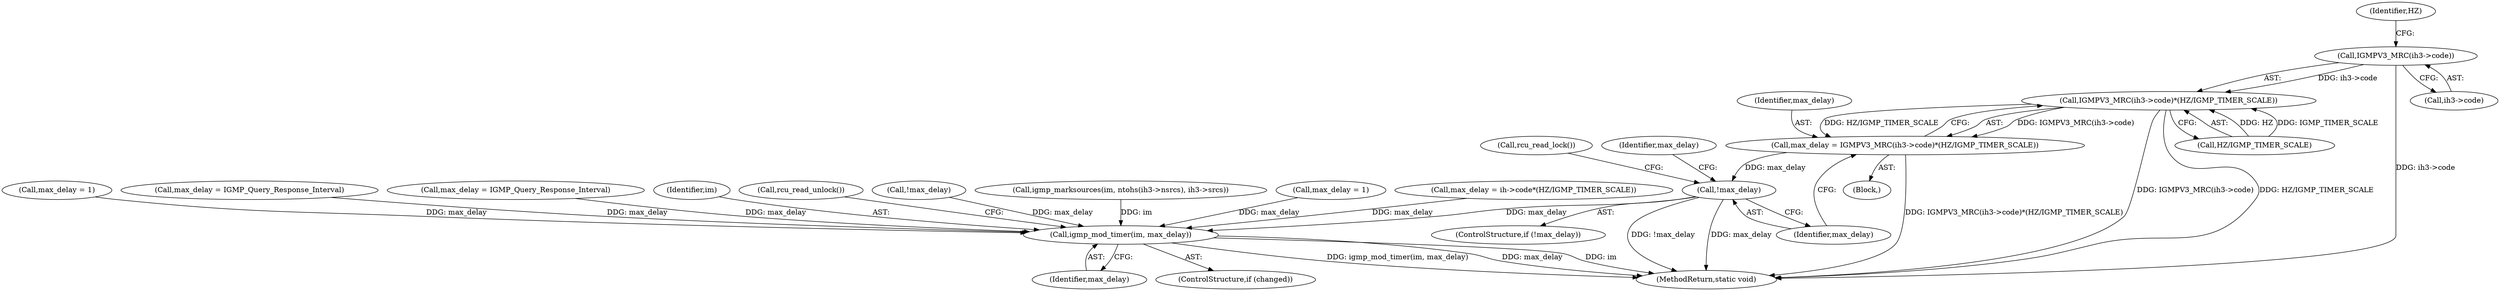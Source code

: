 digraph "0_linux_a8c1f65c79cbbb2f7da782d4c9d15639a9b94b27@pointer" {
"1000225" [label="(Call,IGMPV3_MRC(ih3->code))"];
"1000224" [label="(Call,IGMPV3_MRC(ih3->code)*(HZ/IGMP_TIMER_SCALE))"];
"1000222" [label="(Call,max_delay = IGMPV3_MRC(ih3->code)*(HZ/IGMP_TIMER_SCALE))"];
"1000233" [label="(Call,!max_delay)"];
"1000392" [label="(Call,igmp_mod_timer(im, max_delay))"];
"1000234" [label="(Identifier,max_delay)"];
"1000288" [label="(Call,max_delay = 1)"];
"1000211" [label="(Call,max_delay = IGMP_Query_Response_Interval)"];
"1000153" [label="(Call,max_delay = IGMP_Query_Response_Interval)"];
"1000394" [label="(Identifier,max_delay)"];
"1000224" [label="(Call,IGMPV3_MRC(ih3->code)*(HZ/IGMP_TIMER_SCALE))"];
"1000233" [label="(Call,!max_delay)"];
"1000229" [label="(Call,HZ/IGMP_TIMER_SCALE)"];
"1000232" [label="(ControlStructure,if (!max_delay))"];
"1000396" [label="(MethodReturn,static void)"];
"1000393" [label="(Identifier,im)"];
"1000392" [label="(Call,igmp_mod_timer(im, max_delay))"];
"1000223" [label="(Identifier,max_delay)"];
"1000395" [label="(Call,rcu_read_unlock())"];
"1000390" [label="(ControlStructure,if (changed))"];
"1000286" [label="(Call,!max_delay)"];
"1000221" [label="(Block,)"];
"1000222" [label="(Call,max_delay = IGMPV3_MRC(ih3->code)*(HZ/IGMP_TIMER_SCALE))"];
"1000376" [label="(Call,igmp_marksources(im, ntohs(ih3->nsrcs), ih3->srcs))"];
"1000326" [label="(Call,rcu_read_lock())"];
"1000226" [label="(Call,ih3->code)"];
"1000225" [label="(Call,IGMPV3_MRC(ih3->code))"];
"1000230" [label="(Identifier,HZ)"];
"1000236" [label="(Identifier,max_delay)"];
"1000235" [label="(Call,max_delay = 1)"];
"1000168" [label="(Call,max_delay = ih->code*(HZ/IGMP_TIMER_SCALE))"];
"1000225" -> "1000224"  [label="AST: "];
"1000225" -> "1000226"  [label="CFG: "];
"1000226" -> "1000225"  [label="AST: "];
"1000230" -> "1000225"  [label="CFG: "];
"1000225" -> "1000396"  [label="DDG: ih3->code"];
"1000225" -> "1000224"  [label="DDG: ih3->code"];
"1000224" -> "1000222"  [label="AST: "];
"1000224" -> "1000229"  [label="CFG: "];
"1000229" -> "1000224"  [label="AST: "];
"1000222" -> "1000224"  [label="CFG: "];
"1000224" -> "1000396"  [label="DDG: IGMPV3_MRC(ih3->code)"];
"1000224" -> "1000396"  [label="DDG: HZ/IGMP_TIMER_SCALE"];
"1000224" -> "1000222"  [label="DDG: IGMPV3_MRC(ih3->code)"];
"1000224" -> "1000222"  [label="DDG: HZ/IGMP_TIMER_SCALE"];
"1000229" -> "1000224"  [label="DDG: HZ"];
"1000229" -> "1000224"  [label="DDG: IGMP_TIMER_SCALE"];
"1000222" -> "1000221"  [label="AST: "];
"1000223" -> "1000222"  [label="AST: "];
"1000234" -> "1000222"  [label="CFG: "];
"1000222" -> "1000396"  [label="DDG: IGMPV3_MRC(ih3->code)*(HZ/IGMP_TIMER_SCALE)"];
"1000222" -> "1000233"  [label="DDG: max_delay"];
"1000233" -> "1000232"  [label="AST: "];
"1000233" -> "1000234"  [label="CFG: "];
"1000234" -> "1000233"  [label="AST: "];
"1000236" -> "1000233"  [label="CFG: "];
"1000326" -> "1000233"  [label="CFG: "];
"1000233" -> "1000396"  [label="DDG: !max_delay"];
"1000233" -> "1000396"  [label="DDG: max_delay"];
"1000233" -> "1000392"  [label="DDG: max_delay"];
"1000392" -> "1000390"  [label="AST: "];
"1000392" -> "1000394"  [label="CFG: "];
"1000393" -> "1000392"  [label="AST: "];
"1000394" -> "1000392"  [label="AST: "];
"1000395" -> "1000392"  [label="CFG: "];
"1000392" -> "1000396"  [label="DDG: igmp_mod_timer(im, max_delay)"];
"1000392" -> "1000396"  [label="DDG: max_delay"];
"1000392" -> "1000396"  [label="DDG: im"];
"1000376" -> "1000392"  [label="DDG: im"];
"1000235" -> "1000392"  [label="DDG: max_delay"];
"1000168" -> "1000392"  [label="DDG: max_delay"];
"1000211" -> "1000392"  [label="DDG: max_delay"];
"1000153" -> "1000392"  [label="DDG: max_delay"];
"1000286" -> "1000392"  [label="DDG: max_delay"];
"1000288" -> "1000392"  [label="DDG: max_delay"];
}
